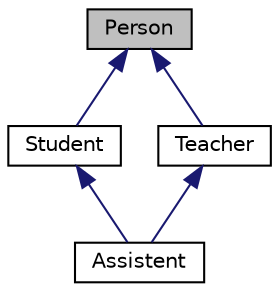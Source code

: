 digraph "Person"
{
  edge [fontname="Helvetica",fontsize="10",labelfontname="Helvetica",labelfontsize="10"];
  node [fontname="Helvetica",fontsize="10",shape=record];
  Node0 [label="Person",height=0.2,width=0.4,color="black", fillcolor="grey75", style="filled", fontcolor="black"];
  Node0 -> Node1 [dir="back",color="midnightblue",fontsize="10",style="solid",fontname="Helvetica"];
  Node1 [label="Student",height=0.2,width=0.4,color="black", fillcolor="white", style="filled",URL="$classStudent.html"];
  Node1 -> Node2 [dir="back",color="midnightblue",fontsize="10",style="solid",fontname="Helvetica"];
  Node2 [label="Assistent",height=0.2,width=0.4,color="black", fillcolor="white", style="filled",URL="$classAssistent.html"];
  Node0 -> Node3 [dir="back",color="midnightblue",fontsize="10",style="solid",fontname="Helvetica"];
  Node3 [label="Teacher",height=0.2,width=0.4,color="black", fillcolor="white", style="filled",URL="$classTeacher.html"];
  Node3 -> Node2 [dir="back",color="midnightblue",fontsize="10",style="solid",fontname="Helvetica"];
}
